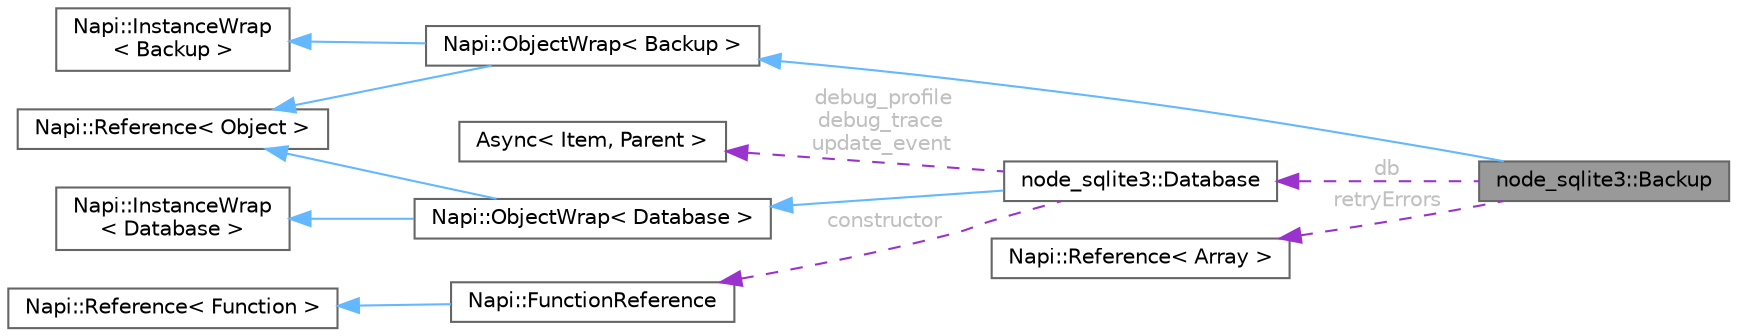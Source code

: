 digraph "node_sqlite3::Backup"
{
 // LATEX_PDF_SIZE
  bgcolor="transparent";
  edge [fontname=Helvetica,fontsize=10,labelfontname=Helvetica,labelfontsize=10];
  node [fontname=Helvetica,fontsize=10,shape=box,height=0.2,width=0.4];
  rankdir="LR";
  Node1 [id="Node000001",label="node_sqlite3::Backup",height=0.2,width=0.4,color="gray40", fillcolor="grey60", style="filled", fontcolor="black",tooltip=" "];
  Node2 -> Node1 [id="edge12_Node000001_Node000002",dir="back",color="steelblue1",style="solid",tooltip=" "];
  Node2 [id="Node000002",label="Napi::ObjectWrap\< Backup \>",height=0.2,width=0.4,color="gray40", fillcolor="white", style="filled",URL="$class_napi_1_1_object_wrap.html",tooltip=" "];
  Node3 -> Node2 [id="edge13_Node000002_Node000003",dir="back",color="steelblue1",style="solid",tooltip=" "];
  Node3 [id="Node000003",label="Napi::InstanceWrap\l\< Backup \>",height=0.2,width=0.4,color="gray40", fillcolor="white", style="filled",URL="$class_napi_1_1_instance_wrap.html",tooltip=" "];
  Node4 -> Node2 [id="edge14_Node000002_Node000004",dir="back",color="steelblue1",style="solid",tooltip=" "];
  Node4 [id="Node000004",label="Napi::Reference\< Object \>",height=0.2,width=0.4,color="gray40", fillcolor="white", style="filled",URL="$class_napi_1_1_reference.html",tooltip=" "];
  Node5 -> Node1 [id="edge15_Node000001_Node000005",dir="back",color="darkorchid3",style="dashed",tooltip=" ",label=" db",fontcolor="grey" ];
  Node5 [id="Node000005",label="node_sqlite3::Database",height=0.2,width=0.4,color="gray40", fillcolor="white", style="filled",URL="$classnode__sqlite3_1_1_database.html",tooltip=" "];
  Node6 -> Node5 [id="edge16_Node000005_Node000006",dir="back",color="steelblue1",style="solid",tooltip=" "];
  Node6 [id="Node000006",label="Napi::ObjectWrap\< Database \>",height=0.2,width=0.4,color="gray40", fillcolor="white", style="filled",URL="$class_napi_1_1_object_wrap.html",tooltip=" "];
  Node7 -> Node6 [id="edge17_Node000006_Node000007",dir="back",color="steelblue1",style="solid",tooltip=" "];
  Node7 [id="Node000007",label="Napi::InstanceWrap\l\< Database \>",height=0.2,width=0.4,color="gray40", fillcolor="white", style="filled",URL="$class_napi_1_1_instance_wrap.html",tooltip=" "];
  Node4 -> Node6 [id="edge18_Node000006_Node000004",dir="back",color="steelblue1",style="solid",tooltip=" "];
  Node8 -> Node5 [id="edge19_Node000005_Node000008",dir="back",color="darkorchid3",style="dashed",tooltip=" ",label=" constructor",fontcolor="grey" ];
  Node8 [id="Node000008",label="Napi::FunctionReference",height=0.2,width=0.4,color="gray40", fillcolor="white", style="filled",URL="$class_napi_1_1_function_reference.html",tooltip=" "];
  Node9 -> Node8 [id="edge20_Node000008_Node000009",dir="back",color="steelblue1",style="solid",tooltip=" "];
  Node9 [id="Node000009",label="Napi::Reference\< Function \>",height=0.2,width=0.4,color="gray40", fillcolor="white", style="filled",URL="$class_napi_1_1_reference.html",tooltip=" "];
  Node10 -> Node5 [id="edge21_Node000005_Node000010",dir="back",color="darkorchid3",style="dashed",tooltip=" ",label=" debug_profile\ndebug_trace\nupdate_event",fontcolor="grey" ];
  Node10 [id="Node000010",label="Async\< Item, Parent \>",height=0.2,width=0.4,color="gray40", fillcolor="white", style="filled",URL="$class_async.html",tooltip=" "];
  Node11 -> Node1 [id="edge22_Node000001_Node000011",dir="back",color="darkorchid3",style="dashed",tooltip=" ",label=" retryErrors",fontcolor="grey" ];
  Node11 [id="Node000011",label="Napi::Reference\< Array \>",height=0.2,width=0.4,color="gray40", fillcolor="white", style="filled",URL="$class_napi_1_1_reference.html",tooltip=" "];
}
